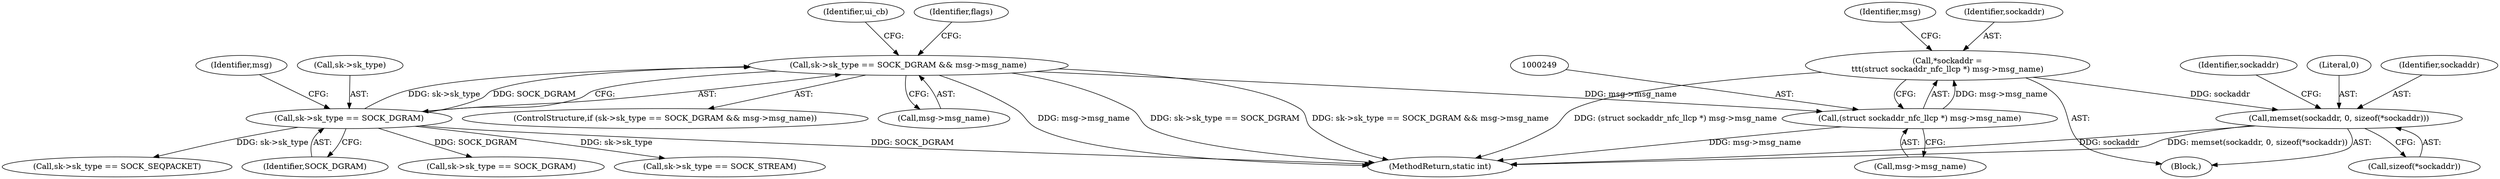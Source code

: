digraph "0_linux_f3d3342602f8bcbf37d7c46641cb9bca7618eb1c_24@API" {
"1000267" [label="(Call,memset(sockaddr, 0, sizeof(*sockaddr)))"];
"1000246" [label="(Call,*sockaddr =\n\t\t\t(struct sockaddr_nfc_llcp *) msg->msg_name)"];
"1000248" [label="(Call,(struct sockaddr_nfc_llcp *) msg->msg_name)"];
"1000230" [label="(Call,sk->sk_type == SOCK_DGRAM && msg->msg_name)"];
"1000231" [label="(Call,sk->sk_type == SOCK_DGRAM)"];
"1000239" [label="(Block,)"];
"1000235" [label="(Identifier,SOCK_DGRAM)"];
"1000248" [label="(Call,(struct sockaddr_nfc_llcp *) msg->msg_name)"];
"1000242" [label="(Identifier,ui_cb)"];
"1000305" [label="(Call,sk->sk_type == SOCK_STREAM)"];
"1000237" [label="(Identifier,msg)"];
"1000246" [label="(Call,*sockaddr =\n\t\t\t(struct sockaddr_nfc_llcp *) msg->msg_name)"];
"1000270" [label="(Call,sizeof(*sockaddr))"];
"1000230" [label="(Call,sk->sk_type == SOCK_DGRAM && msg->msg_name)"];
"1000229" [label="(ControlStructure,if (sk->sk_type == SOCK_DGRAM && msg->msg_name))"];
"1000232" [label="(Call,sk->sk_type)"];
"1000342" [label="(Call,sk->sk_type == SOCK_SEQPACKET)"];
"1000267" [label="(Call,memset(sockaddr, 0, sizeof(*sockaddr)))"];
"1000311" [label="(Call,sk->sk_type == SOCK_DGRAM)"];
"1000255" [label="(Identifier,msg)"];
"1000275" [label="(Identifier,sockaddr)"];
"1000231" [label="(Call,sk->sk_type == SOCK_DGRAM)"];
"1000236" [label="(Call,msg->msg_name)"];
"1000269" [label="(Literal,0)"];
"1000250" [label="(Call,msg->msg_name)"];
"1000247" [label="(Identifier,sockaddr)"];
"1000355" [label="(MethodReturn,static int)"];
"1000268" [label="(Identifier,sockaddr)"];
"1000300" [label="(Identifier,flags)"];
"1000267" -> "1000239"  [label="AST: "];
"1000267" -> "1000270"  [label="CFG: "];
"1000268" -> "1000267"  [label="AST: "];
"1000269" -> "1000267"  [label="AST: "];
"1000270" -> "1000267"  [label="AST: "];
"1000275" -> "1000267"  [label="CFG: "];
"1000267" -> "1000355"  [label="DDG: sockaddr"];
"1000267" -> "1000355"  [label="DDG: memset(sockaddr, 0, sizeof(*sockaddr))"];
"1000246" -> "1000267"  [label="DDG: sockaddr"];
"1000246" -> "1000239"  [label="AST: "];
"1000246" -> "1000248"  [label="CFG: "];
"1000247" -> "1000246"  [label="AST: "];
"1000248" -> "1000246"  [label="AST: "];
"1000255" -> "1000246"  [label="CFG: "];
"1000246" -> "1000355"  [label="DDG: (struct sockaddr_nfc_llcp *) msg->msg_name"];
"1000248" -> "1000246"  [label="DDG: msg->msg_name"];
"1000248" -> "1000250"  [label="CFG: "];
"1000249" -> "1000248"  [label="AST: "];
"1000250" -> "1000248"  [label="AST: "];
"1000248" -> "1000355"  [label="DDG: msg->msg_name"];
"1000230" -> "1000248"  [label="DDG: msg->msg_name"];
"1000230" -> "1000229"  [label="AST: "];
"1000230" -> "1000231"  [label="CFG: "];
"1000230" -> "1000236"  [label="CFG: "];
"1000231" -> "1000230"  [label="AST: "];
"1000236" -> "1000230"  [label="AST: "];
"1000242" -> "1000230"  [label="CFG: "];
"1000300" -> "1000230"  [label="CFG: "];
"1000230" -> "1000355"  [label="DDG: msg->msg_name"];
"1000230" -> "1000355"  [label="DDG: sk->sk_type == SOCK_DGRAM"];
"1000230" -> "1000355"  [label="DDG: sk->sk_type == SOCK_DGRAM && msg->msg_name"];
"1000231" -> "1000230"  [label="DDG: sk->sk_type"];
"1000231" -> "1000230"  [label="DDG: SOCK_DGRAM"];
"1000231" -> "1000235"  [label="CFG: "];
"1000232" -> "1000231"  [label="AST: "];
"1000235" -> "1000231"  [label="AST: "];
"1000237" -> "1000231"  [label="CFG: "];
"1000231" -> "1000355"  [label="DDG: SOCK_DGRAM"];
"1000231" -> "1000305"  [label="DDG: sk->sk_type"];
"1000231" -> "1000311"  [label="DDG: SOCK_DGRAM"];
"1000231" -> "1000342"  [label="DDG: sk->sk_type"];
}
